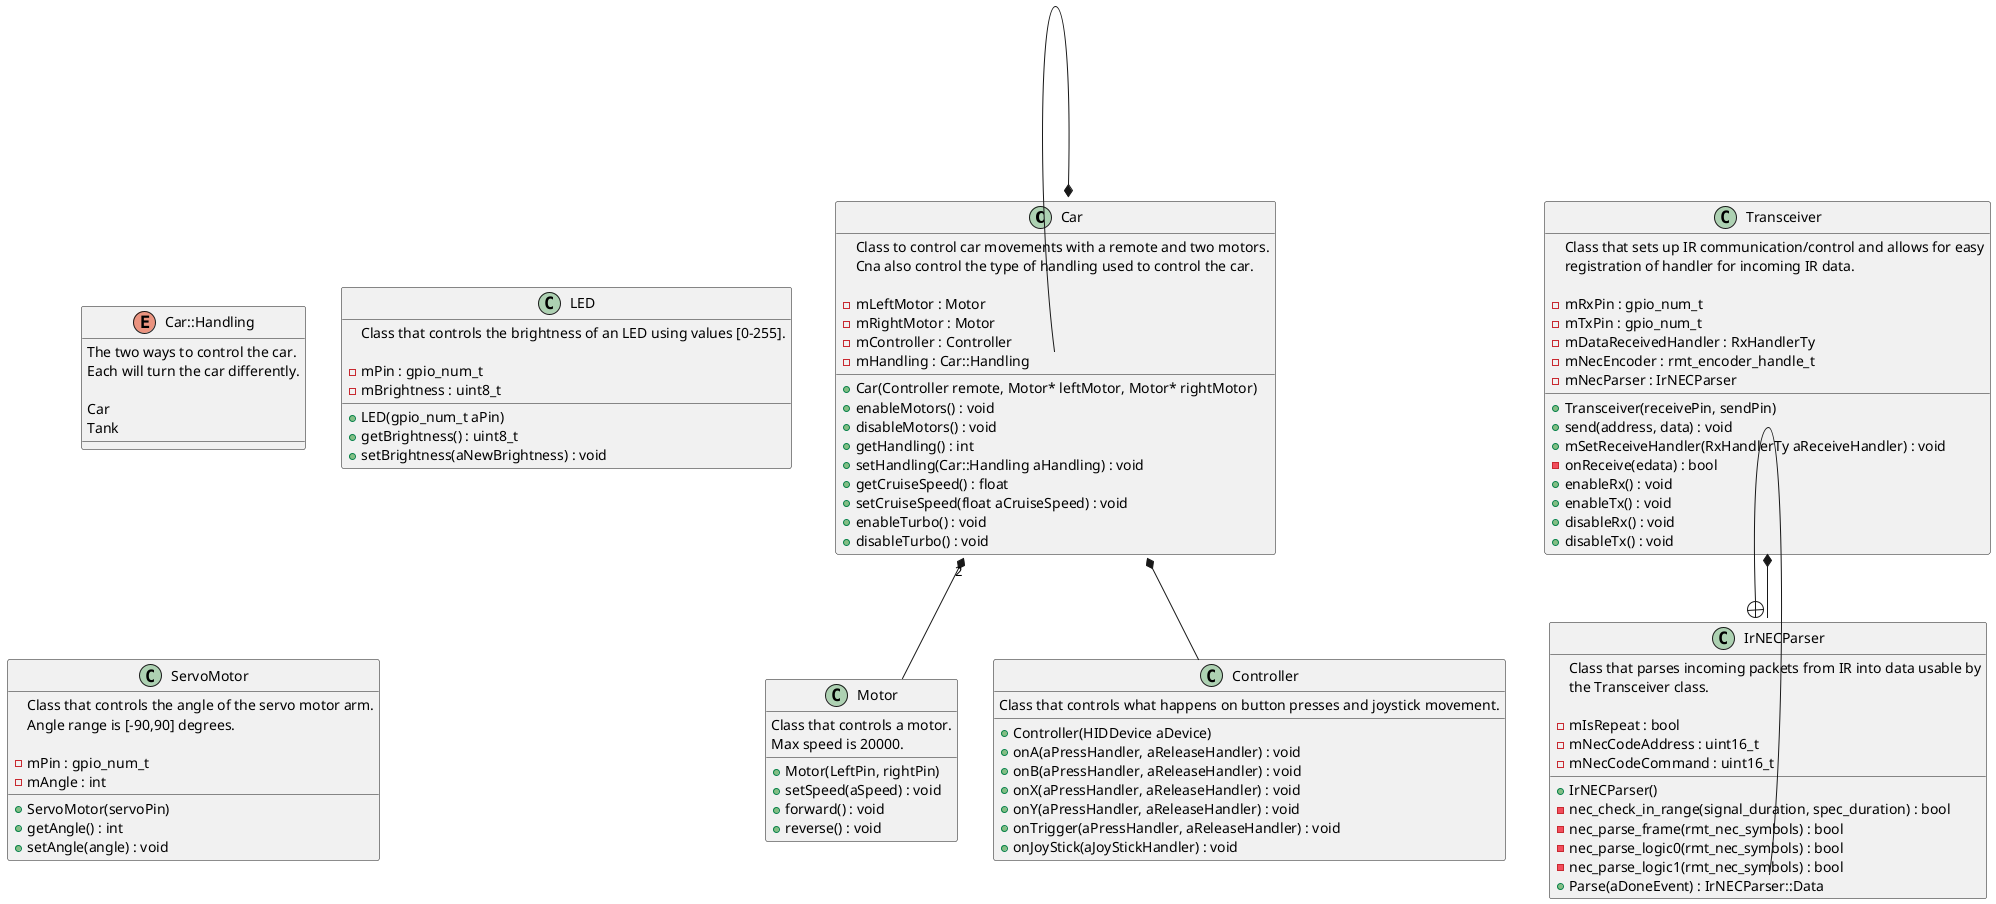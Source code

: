 @startuml

/' Objects '/

class Car {
        Class to control car movements with a remote and two motors.
        Cna also control the type of handling used to control the car.

        +Car(Controller remote, Motor* leftMotor, Motor* rightMotor)
        -mLeftMotor : Motor
        -mRightMotor : Motor
        -mController : Controller
        -mHandling : Car::Handling
        +enableMotors() : void
        +disableMotors() : void
        +getHandling() : int
        +setHandling(Car::Handling aHandling) : void
        +getCruiseSpeed() : float
        +setCruiseSpeed(float aCruiseSpeed) : void
        +enableTurbo() : void
        +disableTurbo() : void
}

enum Car::Handling {
        The two ways to control the car.
        Each will turn the car differently.

        Car
        Tank
}

class Motor {
        Class that controls a motor.
        Max speed is 20000.
        
        +Motor(LeftPin, rightPin)
        +setSpeed(aSpeed) : void
        +forward() : void
        +reverse() : void
}

class Controller {
        Class that controls what happens on button presses and joystick movement.

        +Controller(HIDDevice aDevice)
        +onA(aPressHandler, aReleaseHandler) : void
        +onB(aPressHandler, aReleaseHandler) : void
        +onX(aPressHandler, aReleaseHandler) : void
        +onY(aPressHandler, aReleaseHandler) : void
        +onTrigger(aPressHandler, aReleaseHandler) : void
        +onJoyStick(aJoyStickHandler) : void
}

class LED {
        Class that controls the brightness of an LED using values [0-255].

        +LED(gpio_num_t aPin)
        -mPin : gpio_num_t
        -mBrightness : uint8_t
        +getBrightness() : uint8_t
        +setBrightness(aNewBrightness) : void
}

class ServoMotor {
        Class that controls the angle of the servo motor arm.
        Angle range is [-90,90] degrees.

        +ServoMotor(servoPin)
        +getAngle() : int
        +setAngle(angle) : void
        -mPin : gpio_num_t
        -mAngle : int
}

class IrNECParser {
        Class that parses incoming packets from IR into data usable by
        the Transceiver class. 
        
        +IrNECParser()
        -mIsRepeat : bool
        -nec_check_in_range(signal_duration, spec_duration) : bool
        -nec_parse_frame(rmt_nec_symbols) : bool
        -nec_parse_logic0(rmt_nec_symbols) : bool
        -nec_parse_logic1(rmt_nec_symbols) : bool
        +Parse(aDoneEvent) : IrNECParser::Data
        -mNecCodeAddress : uint16_t
        -mNecCodeCommand : uint16_t
}

class Transceiver {
        Class that sets up IR communication/control and allows for easy 
        registration of handler for incoming IR data.
        
        +Transceiver(receivePin, sendPin)
        -mRxPin : gpio_num_t
        -mTxPin : gpio_num_t
        -mDataReceivedHandler : RxHandlerTy
        +send(address, data) : void
        +mSetReceiveHandler(RxHandlerTy aReceiveHandler) : void
        -onReceive(edata) : bool
        +enableRx() : void
        +enableTx() : void
        +disableRx() : void
        +disableTx() : void
        -mNecEncoder : rmt_encoder_handle_t
        -mNecParser : IrNECParser
}

/' Aggregation relationships '/

.Car *-- .Car::Handling
.Car *-- .Controller
.Car "2" *-- .Motor
.Transceiver *-- .IrNECParser


/' Nested objects '/

.IrNECParser +-- .IrNECParser::Data

@enduml